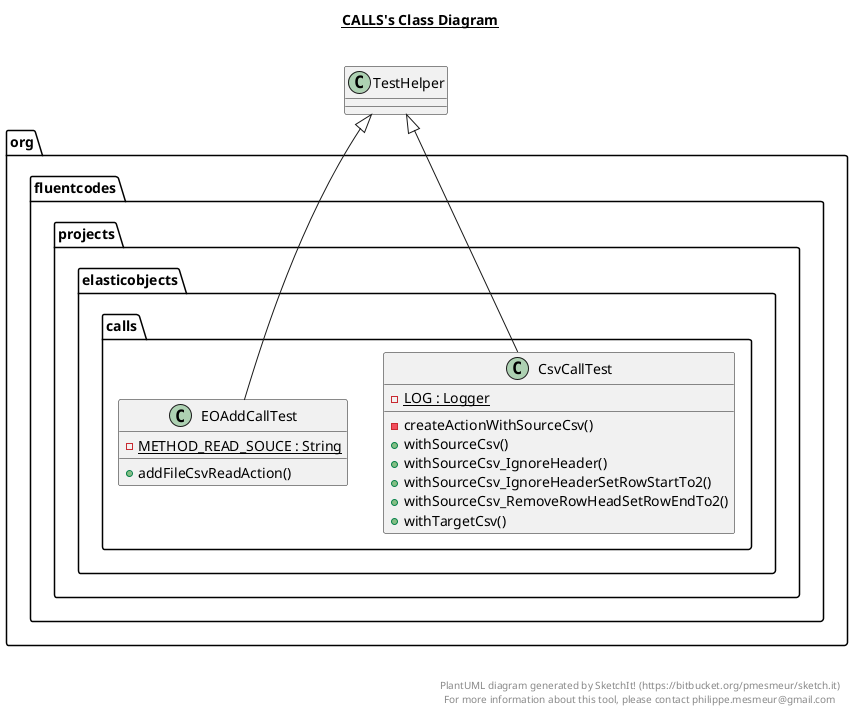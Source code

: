@startuml

title __CALLS's Class Diagram__\n

  package org.fluentcodes.projects.elasticobjects {
    package org.fluentcodes.projects.elasticobjects.calls {
      class CsvCallTest {
          {static} - LOG : Logger
          - createActionWithSourceCsv()
          + withSourceCsv()
          + withSourceCsv_IgnoreHeader()
          + withSourceCsv_IgnoreHeaderSetRowStartTo2()
          + withSourceCsv_RemoveRowHeadSetRowEndTo2()
          + withTargetCsv()
      }
    }
  }
  

  package org.fluentcodes.projects.elasticobjects {
    package org.fluentcodes.projects.elasticobjects.calls {
      class EOAddCallTest {
          {static} - METHOD_READ_SOUCE : String
          + addFileCsvReadAction()
      }
    }
  }
  

  CsvCallTest -up-|> TestHelper
  EOAddCallTest -up-|> TestHelper


right footer


PlantUML diagram generated by SketchIt! (https://bitbucket.org/pmesmeur/sketch.it)
For more information about this tool, please contact philippe.mesmeur@gmail.com
endfooter

@enduml
